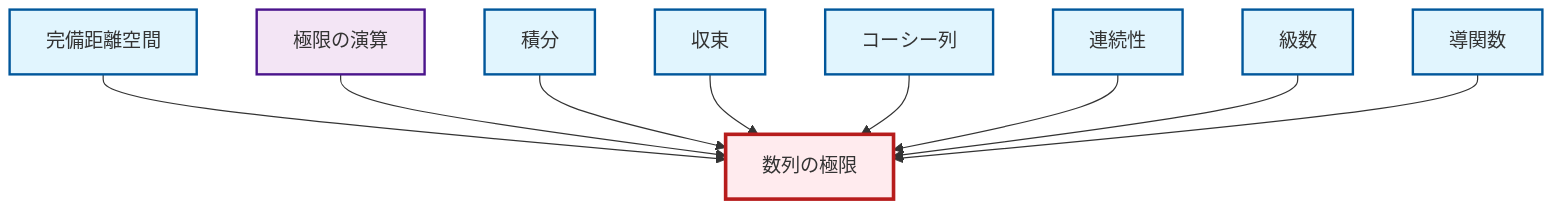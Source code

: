 graph TD
    classDef definition fill:#e1f5fe,stroke:#01579b,stroke-width:2px
    classDef theorem fill:#f3e5f5,stroke:#4a148c,stroke-width:2px
    classDef axiom fill:#fff3e0,stroke:#e65100,stroke-width:2px
    classDef example fill:#e8f5e9,stroke:#1b5e20,stroke-width:2px
    classDef current fill:#ffebee,stroke:#b71c1c,stroke-width:3px
    def-complete-metric-space["完備距離空間"]:::definition
    def-integral["積分"]:::definition
    def-series["級数"]:::definition
    def-cauchy-sequence["コーシー列"]:::definition
    thm-limit-arithmetic["極限の演算"]:::theorem
    def-derivative["導関数"]:::definition
    def-limit["数列の極限"]:::definition
    def-continuity["連続性"]:::definition
    def-convergence["収束"]:::definition
    def-complete-metric-space --> def-limit
    thm-limit-arithmetic --> def-limit
    def-integral --> def-limit
    def-convergence --> def-limit
    def-cauchy-sequence --> def-limit
    def-continuity --> def-limit
    def-series --> def-limit
    def-derivative --> def-limit
    class def-limit current